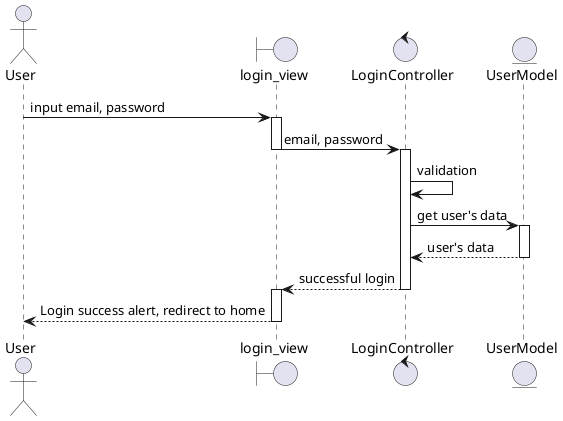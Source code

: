 @startuml
actor User
boundary login_view
control LoginController
entity UserModel

User -> login_view : input email, password
deactivate User
activate login_view
login_view -> LoginController: email, password
deactivate login_view
activate LoginController
LoginController -> LoginController : validation
LoginController -> UserModel : get user's data
activate UserModel
UserModel --> LoginController : user's data
deactivate UserModel
LoginController --> login_view: successful login
deactivate LoginController
activate login_view
login_view --> User: Login success alert, redirect to home
deactivate login_view

@enduml